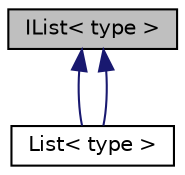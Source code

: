 digraph G
{
  edge [fontname="Helvetica",fontsize="10",labelfontname="Helvetica",labelfontsize="10"];
  node [fontname="Helvetica",fontsize="10",shape=record];
  Node1 [label="IList\< type \>",height=0.2,width=0.4,color="black", fillcolor="grey75", style="filled" fontcolor="black"];
  Node1 -> Node2 [dir="back",color="midnightblue",fontsize="10",style="solid",fontname="Helvetica"];
  Node2 [label="List\< type \>",height=0.2,width=0.4,color="black", fillcolor="white", style="filled",URL="$class_list.html"];
  Node1 -> Node2 [dir="back",color="midnightblue",fontsize="10",style="solid",fontname="Helvetica"];
}
